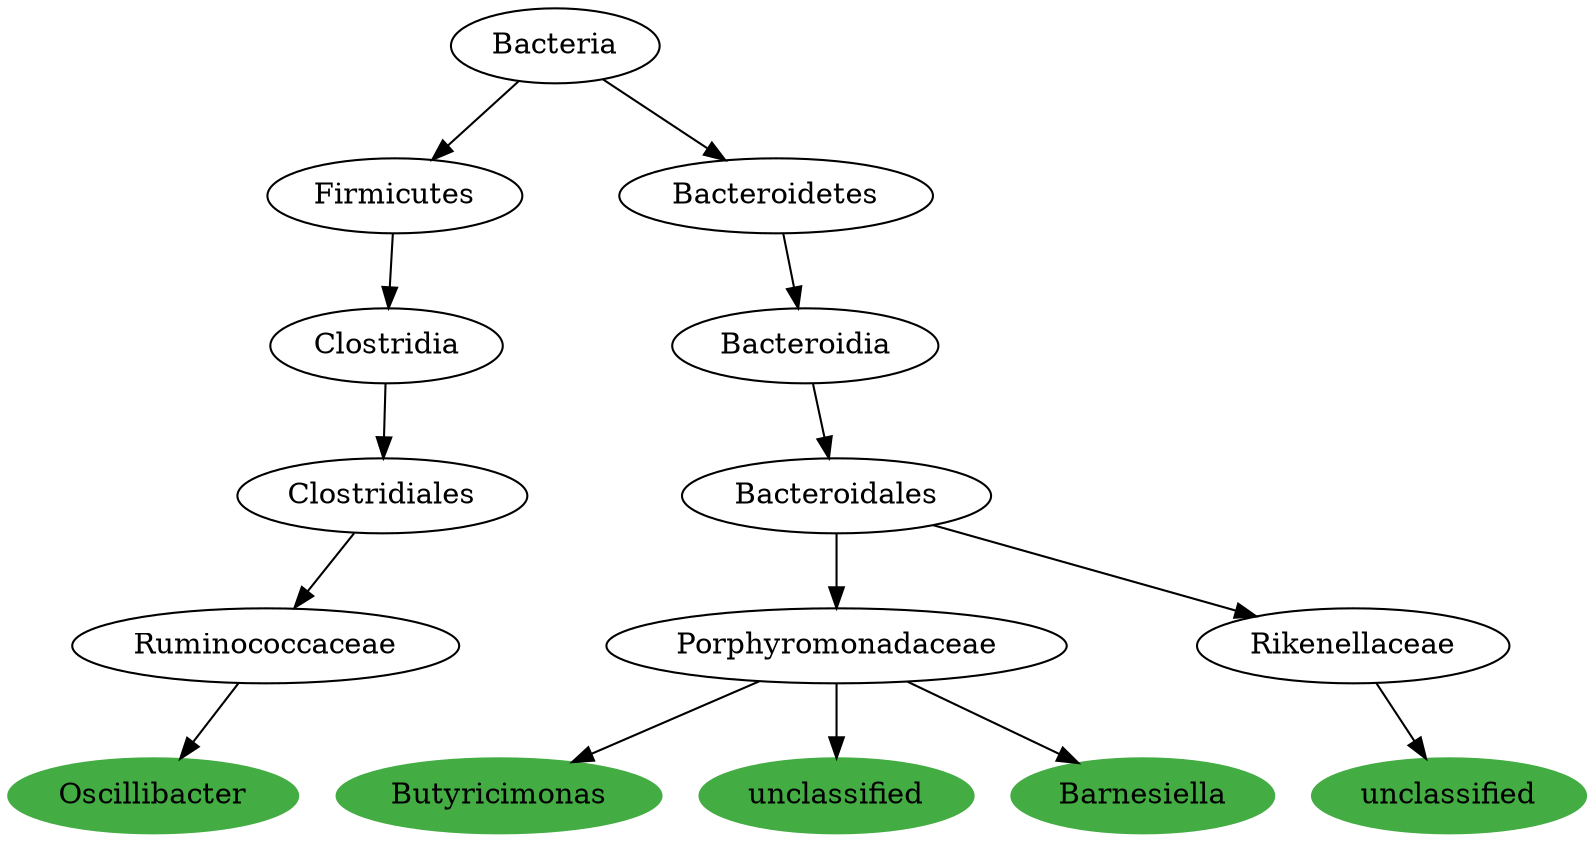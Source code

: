 digraph G { 
	RuminococcaceaeOscillibacter [label="Oscillibacter", color="#43AC43", style=filled];
	ClostridialesRuminococcaceae [label="Ruminococcaceae"];
	RuminococcaceaeOscillibacter [label="Oscillibacter"];
	ClostridialesRuminococcaceae -> RuminococcaceaeOscillibacter;
	ClostridiaClostridiales [label="Clostridiales"];
	ClostridialesRuminococcaceae [label="Ruminococcaceae"];
	ClostridiaClostridiales -> ClostridialesRuminococcaceae;
	FirmicutesClostridia [label="Clostridia"];
	ClostridiaClostridiales [label="Clostridiales"];
	FirmicutesClostridia -> ClostridiaClostridiales;
	BacteriaFirmicutes [label="Firmicutes"];
	FirmicutesClostridia [label="Clostridia"];
	BacteriaFirmicutes -> FirmicutesClostridia;
	Bacteria [label="Bacteria"];
	BacteriaFirmicutes [label="Firmicutes"];
	Bacteria -> BacteriaFirmicutes;
	PorphyromonadaceaeButyricimonas [label="Butyricimonas", color="#43AC43", style=filled];
	BacteroidalesPorphyromonadaceae [label="Porphyromonadaceae"];
	PorphyromonadaceaeButyricimonas [label="Butyricimonas"];
	BacteroidalesPorphyromonadaceae -> PorphyromonadaceaeButyricimonas;
	BacteroidiaBacteroidales [label="Bacteroidales"];
	BacteroidalesPorphyromonadaceae [label="Porphyromonadaceae"];
	BacteroidiaBacteroidales -> BacteroidalesPorphyromonadaceae;
	BacteroidetesBacteroidia [label="Bacteroidia"];
	BacteroidiaBacteroidales [label="Bacteroidales"];
	BacteroidetesBacteroidia -> BacteroidiaBacteroidales;
	BacteriaBacteroidetes [label="Bacteroidetes"];
	BacteroidetesBacteroidia [label="Bacteroidia"];
	BacteriaBacteroidetes -> BacteroidetesBacteroidia;
	Bacteria [label="Bacteria"];
	BacteriaBacteroidetes [label="Bacteroidetes"];
	Bacteria -> BacteriaBacteroidetes;
	Porphyromonadaceaeunclassified [label="unclassified", color="#43AC43", style=filled];
	BacteroidalesPorphyromonadaceae [label="Porphyromonadaceae"];
	Porphyromonadaceaeunclassified [label="unclassified"];
	BacteroidalesPorphyromonadaceae -> Porphyromonadaceaeunclassified;
	PorphyromonadaceaeBarnesiella [label="Barnesiella", color="#43AC43", style=filled];
	BacteroidalesPorphyromonadaceae [label="Porphyromonadaceae"];
	PorphyromonadaceaeBarnesiella [label="Barnesiella"];
	BacteroidalesPorphyromonadaceae -> PorphyromonadaceaeBarnesiella;
	Rikenellaceaeunclassified [label="unclassified", color="#43AC43", style=filled];
	BacteroidalesRikenellaceae [label="Rikenellaceae"];
	Rikenellaceaeunclassified [label="unclassified"];
	BacteroidalesRikenellaceae -> Rikenellaceaeunclassified;
	BacteroidiaBacteroidales [label="Bacteroidales"];
	BacteroidalesRikenellaceae [label="Rikenellaceae"];
	BacteroidiaBacteroidales -> BacteroidalesRikenellaceae;

 }